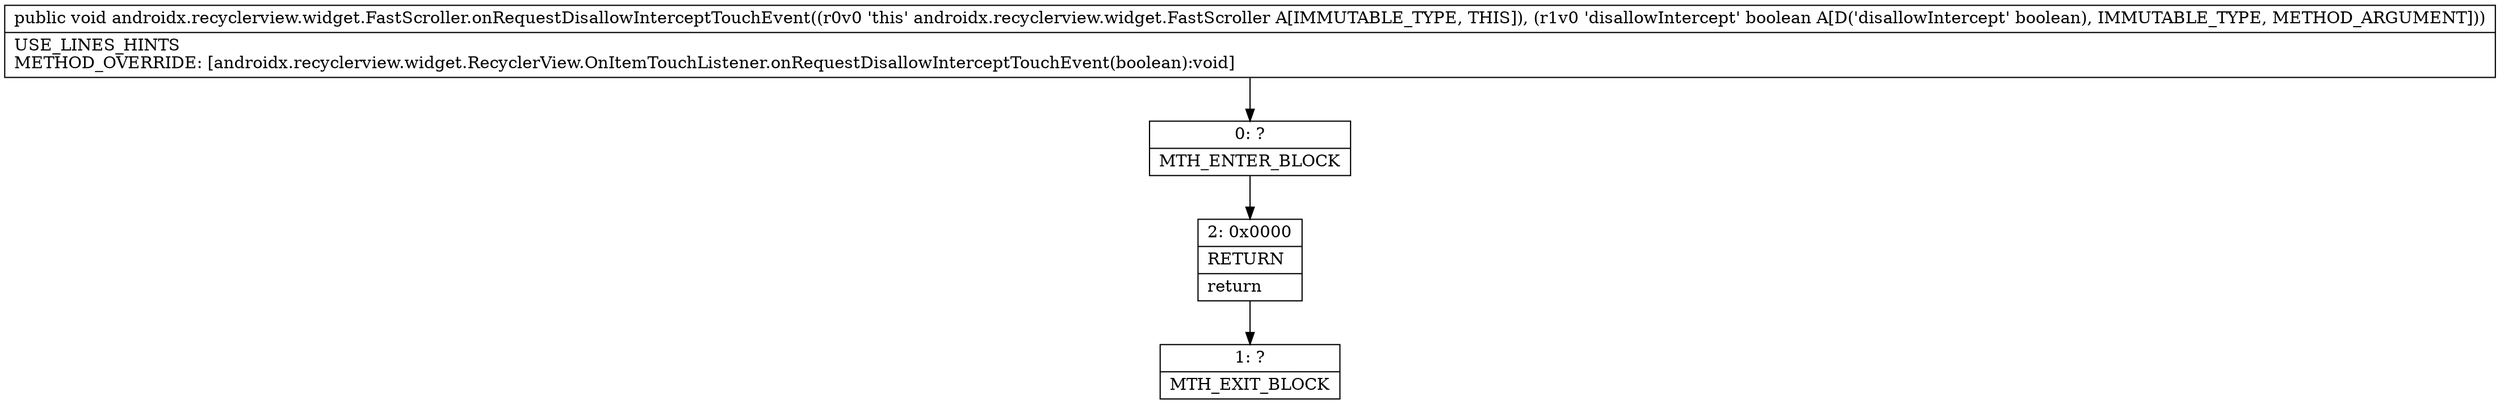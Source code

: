 digraph "CFG forandroidx.recyclerview.widget.FastScroller.onRequestDisallowInterceptTouchEvent(Z)V" {
Node_0 [shape=record,label="{0\:\ ?|MTH_ENTER_BLOCK\l}"];
Node_2 [shape=record,label="{2\:\ 0x0000|RETURN\l|return\l}"];
Node_1 [shape=record,label="{1\:\ ?|MTH_EXIT_BLOCK\l}"];
MethodNode[shape=record,label="{public void androidx.recyclerview.widget.FastScroller.onRequestDisallowInterceptTouchEvent((r0v0 'this' androidx.recyclerview.widget.FastScroller A[IMMUTABLE_TYPE, THIS]), (r1v0 'disallowIntercept' boolean A[D('disallowIntercept' boolean), IMMUTABLE_TYPE, METHOD_ARGUMENT]))  | USE_LINES_HINTS\lMETHOD_OVERRIDE: [androidx.recyclerview.widget.RecyclerView.OnItemTouchListener.onRequestDisallowInterceptTouchEvent(boolean):void]\l}"];
MethodNode -> Node_0;Node_0 -> Node_2;
Node_2 -> Node_1;
}

